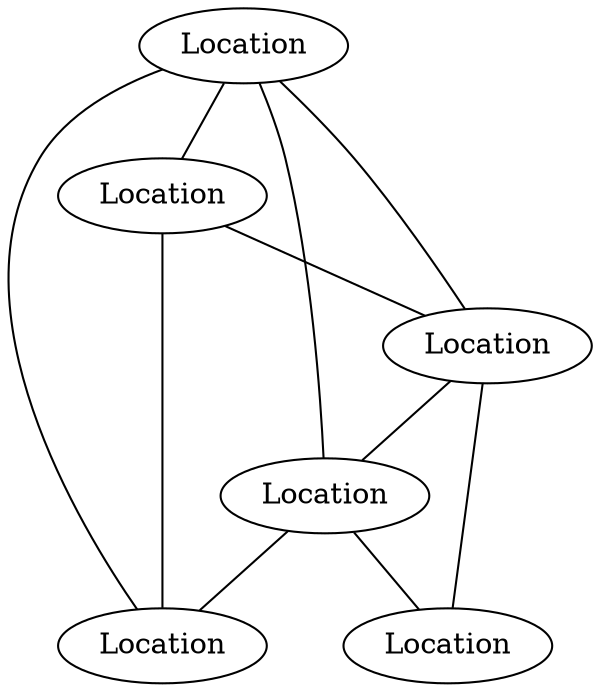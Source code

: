 graph G {
0[label=Location];
1[label=Location];
2[label=Location];
3[label=Location];
4[label=Location];
5[label=Location];
0--1 ;
0--2 ;
1--2 ;
3--2 ;
0--3 ;
1--4 ;
0--4 ;
4--3 ;
4--5 ;
3--5 ;
}
